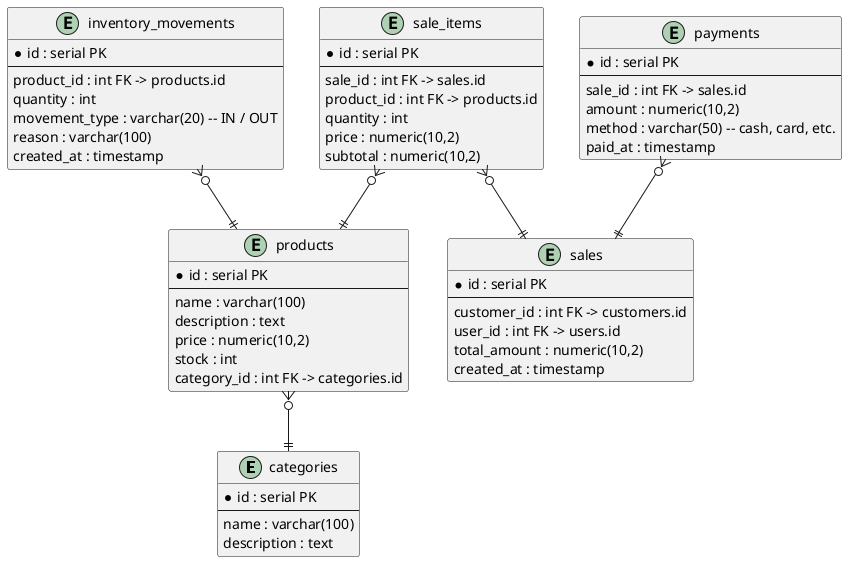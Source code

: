 @startuml amate-pos
entity categories {
  *id : serial PK
  --
  name : varchar(100)
  description : text
}

entity products {
  *id : serial PK
  --
  name : varchar(100)
  description : text
  price : numeric(10,2)
  stock : int
  category_id : int FK -> categories.id
}

entity sales {
  *id : serial PK
  --
  customer_id : int FK -> customers.id
  user_id : int FK -> users.id
  total_amount : numeric(10,2)
  created_at : timestamp
}

entity sale_items {
  *id : serial PK
  --
  sale_id : int FK -> sales.id
  product_id : int FK -> products.id
  quantity : int
  price : numeric(10,2)
  subtotal : numeric(10,2)
}

entity payments {
  *id : serial PK
  --
  sale_id : int FK -> sales.id
  amount : numeric(10,2)
  method : varchar(50) -- cash, card, etc.
  paid_at : timestamp
}

entity inventory_movements {
  *id : serial PK
  --
  product_id : int FK -> products.id
  quantity : int
  movement_type : varchar(20) -- IN / OUT
  reason : varchar(100)
  created_at : timestamp
}

sale_items }o--|| sales
sale_items }o--|| products
payments }o--|| sales
products }o--|| categories
inventory_movements }o--|| products
@enduml